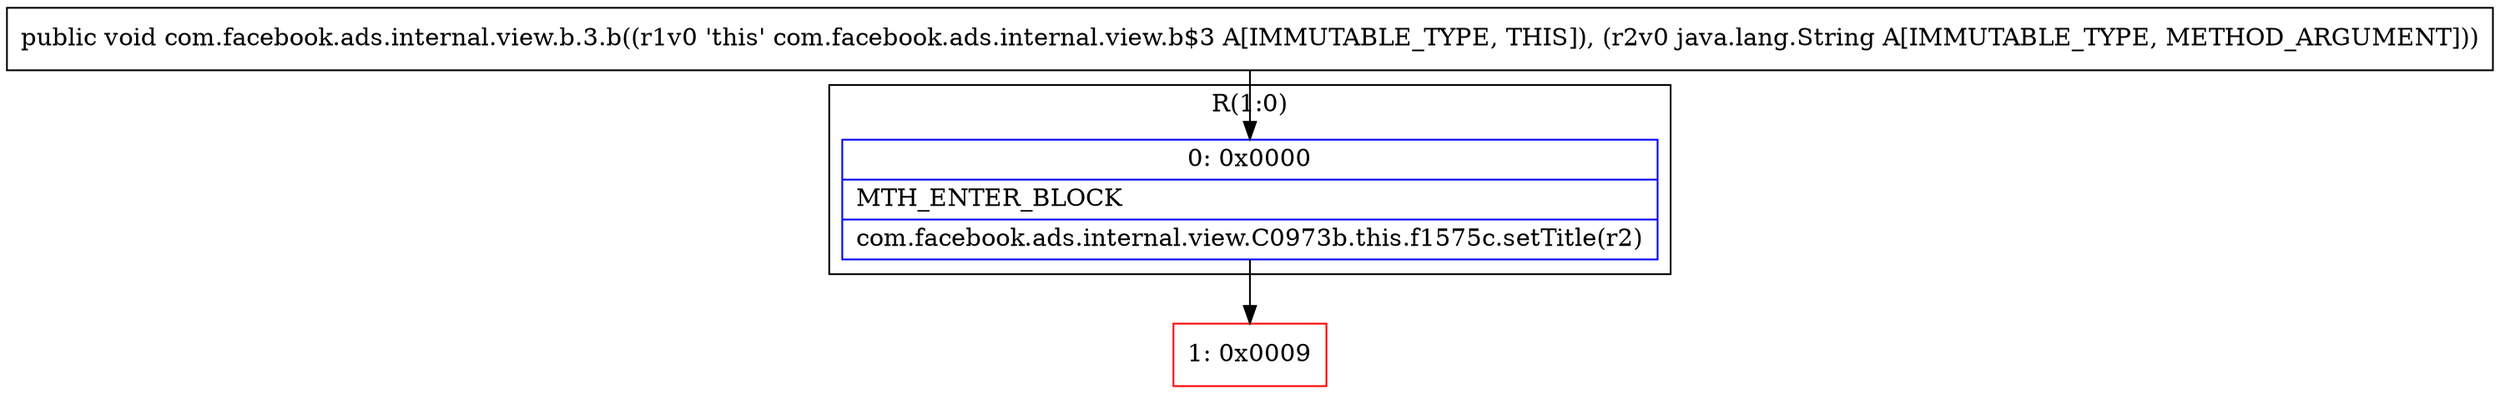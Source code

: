 digraph "CFG forcom.facebook.ads.internal.view.b.3.b(Ljava\/lang\/String;)V" {
subgraph cluster_Region_2010355285 {
label = "R(1:0)";
node [shape=record,color=blue];
Node_0 [shape=record,label="{0\:\ 0x0000|MTH_ENTER_BLOCK\l|com.facebook.ads.internal.view.C0973b.this.f1575c.setTitle(r2)\l}"];
}
Node_1 [shape=record,color=red,label="{1\:\ 0x0009}"];
MethodNode[shape=record,label="{public void com.facebook.ads.internal.view.b.3.b((r1v0 'this' com.facebook.ads.internal.view.b$3 A[IMMUTABLE_TYPE, THIS]), (r2v0 java.lang.String A[IMMUTABLE_TYPE, METHOD_ARGUMENT])) }"];
MethodNode -> Node_0;
Node_0 -> Node_1;
}

